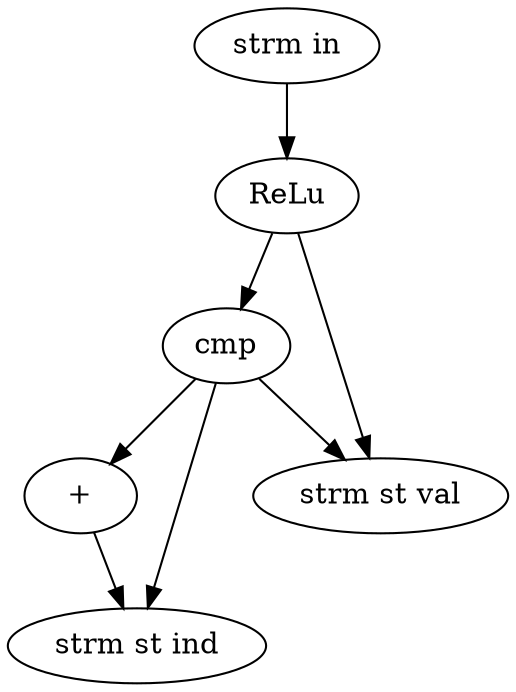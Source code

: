 digraph Re_sparsify_stream_join_dataflow {
    
 0 [label = "strm in"]
 1 [label = "ReLu"]
 2 [label = "cmp"]
 3 [label = "+"]
 4 [label = "strm st ind"]
 5 [label = "strm st val"]

 0 -> 1
 1 -> 2
 1 -> 5
 2 -> 5
 2 -> 4
 2 -> 3
 3 -> 4
 
}
